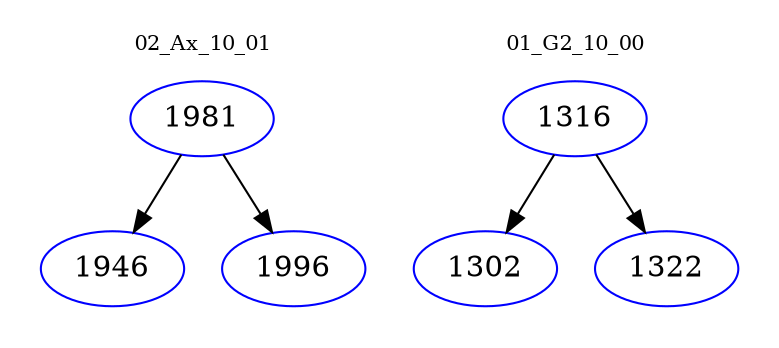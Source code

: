 digraph{
subgraph cluster_0 {
color = white
label = "02_Ax_10_01";
fontsize=10;
T0_1981 [label="1981", color="blue"]
T0_1981 -> T0_1946 [color="black"]
T0_1946 [label="1946", color="blue"]
T0_1981 -> T0_1996 [color="black"]
T0_1996 [label="1996", color="blue"]
}
subgraph cluster_1 {
color = white
label = "01_G2_10_00";
fontsize=10;
T1_1316 [label="1316", color="blue"]
T1_1316 -> T1_1302 [color="black"]
T1_1302 [label="1302", color="blue"]
T1_1316 -> T1_1322 [color="black"]
T1_1322 [label="1322", color="blue"]
}
}
